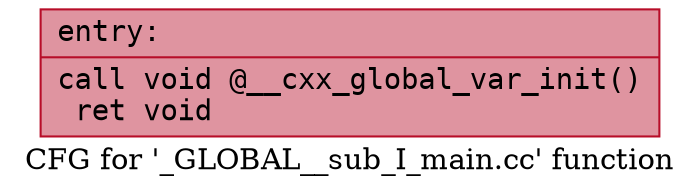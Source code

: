 digraph "CFG for '_GLOBAL__sub_I_main.cc' function" {
	label="CFG for '_GLOBAL__sub_I_main.cc' function";

	Node0x55e35766ee20 [shape=record,color="#b70d28ff", style=filled, fillcolor="#b70d2870" fontname="Courier",label="{entry:\l|  call void @__cxx_global_var_init()\l  ret void\l}"];
}

